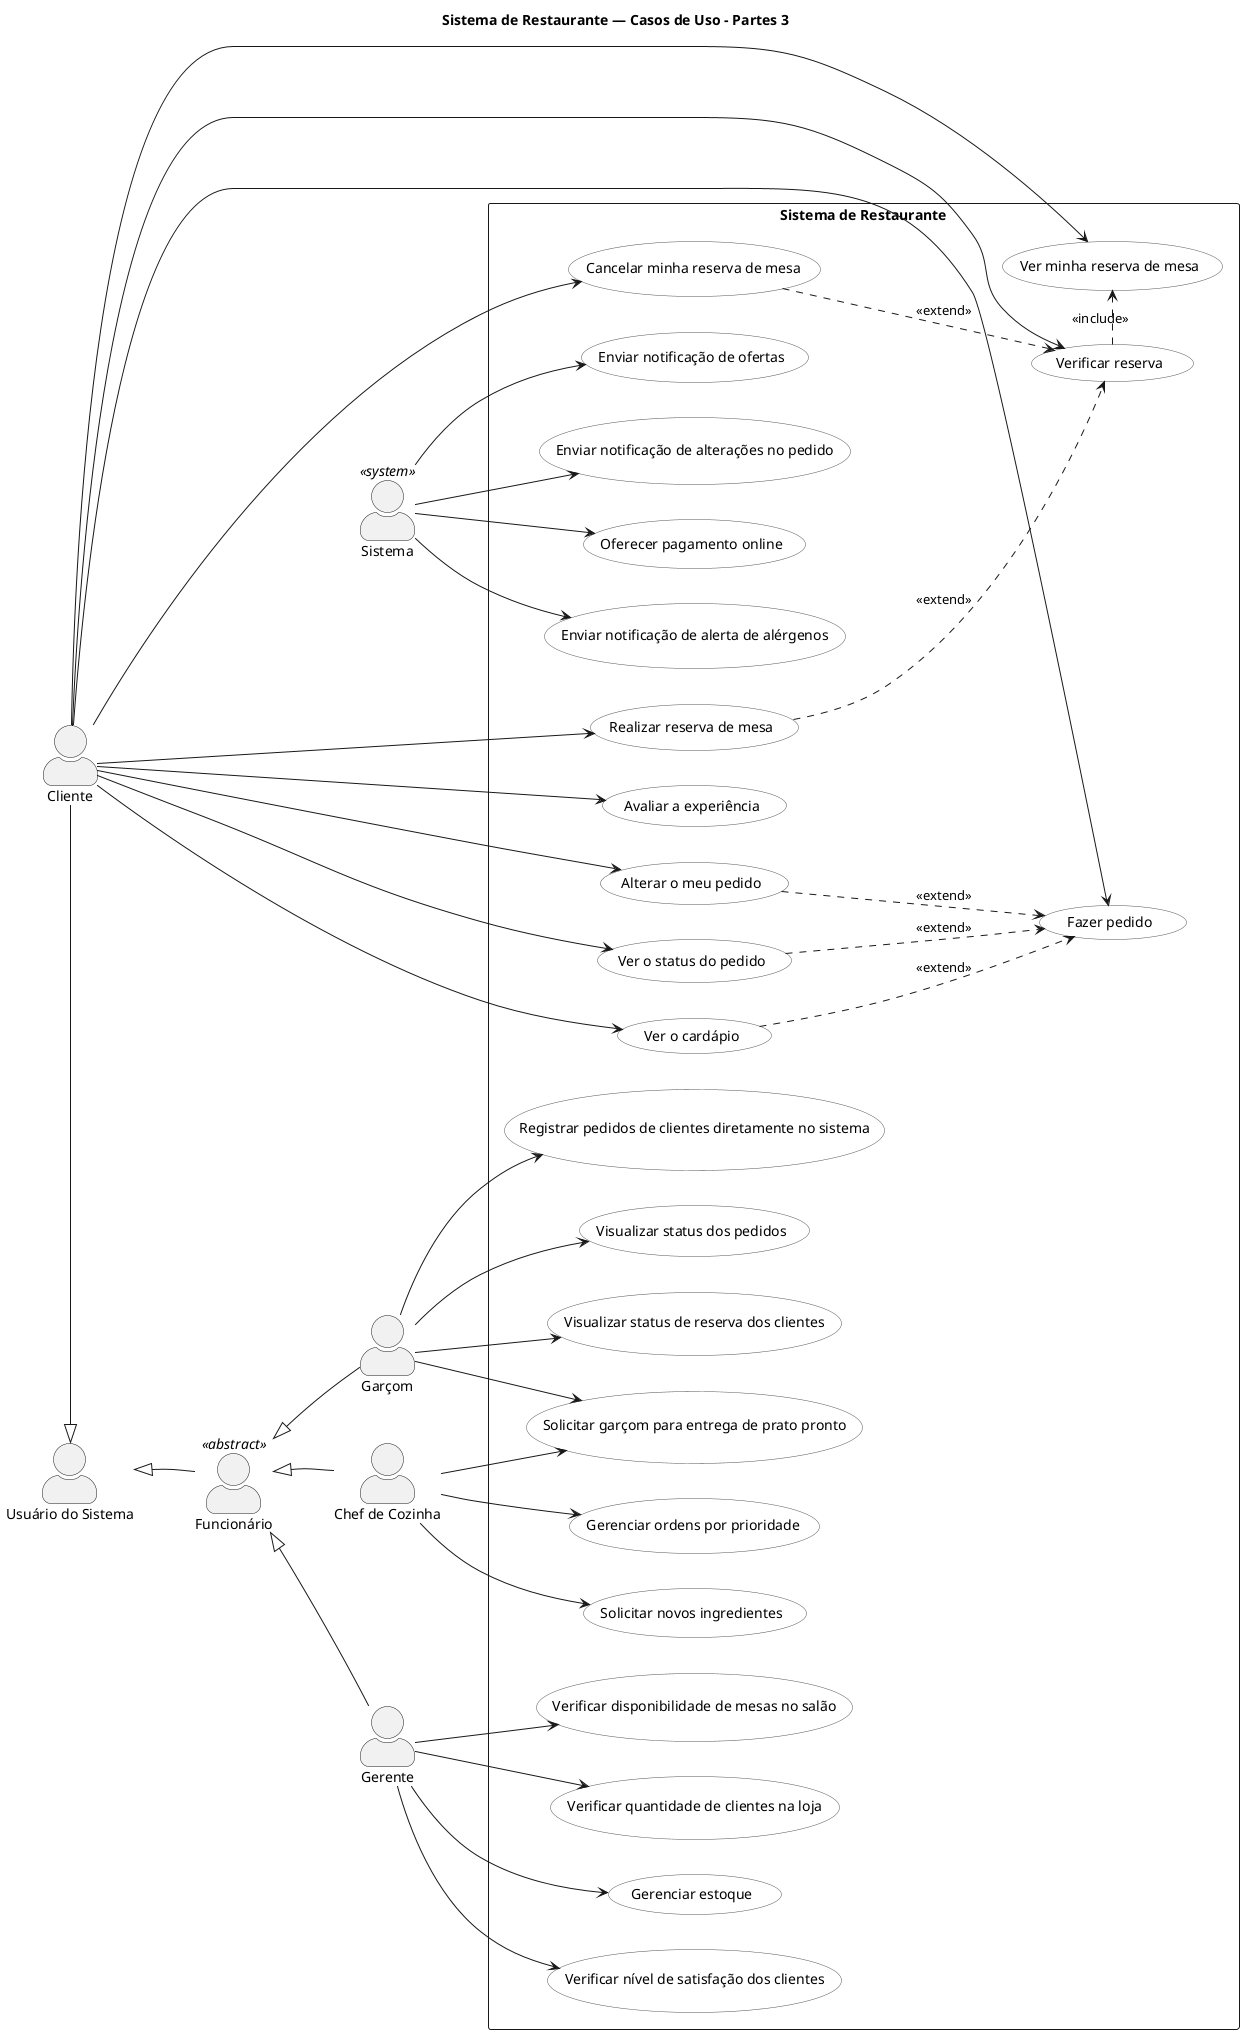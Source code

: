 @startuml casoUso - restaurante - partes3
title Sistema de Restaurante — Casos de Uso - Partes 3

left to right direction
skinparam actorStyle awesome
skinparam packageStyle rectangle
skinparam usecase {
  BackgroundColor #FFFFFF
  BorderColor #555555
}

'=== Atores ===
actor "Usuário do Sistema" as Usuario
actor "Funcionário" as Funcionario <<abstract>>
actor "Garçom" as Garcom
actor "Chef de Cozinha" as Chef
actor "Gerente" as Gerente
actor "Cliente" as Cliente
actor "Sistema" as Sistema <<system>>

'=== Heranças ===
Cliente     -|> Usuario
Funcionario -|> Usuario
Garcom      -|> Funcionario
Chef        -|> Funcionario
Gerente     -|> Funcionario

Usuario -[hidden]- Funcionario
Funcionario -[hidden]- Garcom
Funcionario -[hidden]- Gerente
Funcionario -[hidden]- Chef

'=== Fronteira do sistema ===
rectangle "Sistema de Restaurante" as SistemaRestaurante {

  '--- Casos de uso do Gerente (apenas os solicitados) ---
  usecase "Verificar disponibilidade de mesas no salão" as UC_VerMesas
  usecase "Verificar quantidade de clientes na loja"   as UC_VerClientes
  usecase "Gerenciar estoque"                          as UC_GerenciarEstoque
  usecase "Verificar nível de satisfação dos clientes" as UC_VerSatisfacao

  '--- Casos de uso do Chef (apenas os solicitados) ---
  usecase "Solicitar garçom para entrega de prato pronto" as UC_SolicitarGarcom
  usecase "Gerenciar ordens por prioridade"                as UC_GerenciarPrioridade
  usecase "Solicitar novos ingredientes"                   as UC_SolicitarIngredientes

  '--- Casos de uso do Garçom (apenas os solicitados) ---
  usecase "Registrar pedidos de clientes diretamente no sistema" as UC_G_RegistrarPedido
  usecase "Visualizar status dos pedidos"                        as UC_G_VerStatusPedidos
  usecase "Visualizar status de reserva dos clientes"            as UC_G_VerStatusReserva

  '--- Casos de uso do Cliente (conforme solicitado) ---
  usecase "Fazer pedido"                  as UC_C_FazerPedido
  usecase "Verificar reserva"             as UC_C_VerificarReserva
  usecase "Avaliar a experiência"         as UC_C_AvaliarExperiencia
  usecase "Ver o cardápio"                as UC_C_VerCardapio
  usecase "Alterar o meu pedido"          as UC_C_AlterarPedido
  usecase "Ver o status do pedido"        as UC_C_VerStatusPedido
  usecase "Realizar reserva de mesa"      as UC_C_ReservarMesa
  usecase "Ver minha reserva de mesa"     as UC_C_VerMinhaReserva
  usecase "Cancelar minha reserva de mesa"as UC_C_CancelarReserva

  '--- Casos de uso do ator Sistema (novo) ---
  usecase "Enviar notificação de alerta de alérgenos"          as UC_Sis_Alergenos
  usecase "Enviar notificação de ofertas"                      as UC_Sis_Ofertas
  usecase "Enviar notificação de alterações no pedido"         as UC_Sis_AlteracaoPedido
  usecase "Oferecer pagamento online"                          as UC_Sis_PagamentoOnline
}

'=== Ligações ator -> casos do Gerente ===
Gerente --> UC_VerMesas
Gerente --> UC_VerClientes
Gerente --> UC_GerenciarEstoque
Gerente --> UC_VerSatisfacao

'=== Ligações ator -> casos do Chef ===
Chef   --> UC_SolicitarGarcom
Chef   --> UC_GerenciarPrioridade
Chef   --> UC_SolicitarIngredientes
Garcom --> UC_SolicitarGarcom

'=== Ligações ator -> casos do Garçom ===
Garcom --> UC_G_RegistrarPedido
Garcom --> UC_G_VerStatusPedidos
Garcom --> UC_G_VerStatusReserva

'=== Ligações ator -> casos do Cliente ===
Cliente --> UC_C_FazerPedido
Cliente --> UC_C_VerificarReserva
Cliente --> UC_C_AvaliarExperiencia
Cliente --> UC_C_VerCardapio
Cliente --> UC_C_AlterarPedido
Cliente --> UC_C_VerStatusPedido
Cliente --> UC_C_ReservarMesa
Cliente --> UC_C_VerMinhaReserva
Cliente --> UC_C_CancelarReserva

'=== Ligações ator -> casos do Sistema ===
Sistema --> UC_Sis_Alergenos
Sistema --> UC_Sis_Ofertas
Sistema --> UC_Sis_AlteracaoPedido
Sistema --> UC_Sis_PagamentoOnline

'=== Relações internas entre casos do Cliente (mantidas conforme orientação anterior) ===
UC_C_VerCardapio     ..> UC_C_FazerPedido      : <<extend>>
UC_C_AlterarPedido   ..> UC_C_FazerPedido      : <<extend>>
UC_C_VerStatusPedido ..> UC_C_FazerPedido      : <<extend>>

UC_C_VerificarReserva .> UC_C_VerMinhaReserva  : <<include>>
UC_C_ReservarMesa     ..> UC_C_VerificarReserva: <<extend>>
UC_C_CancelarReserva  ..> UC_C_VerificarReserva: <<extend>>

@enduml

